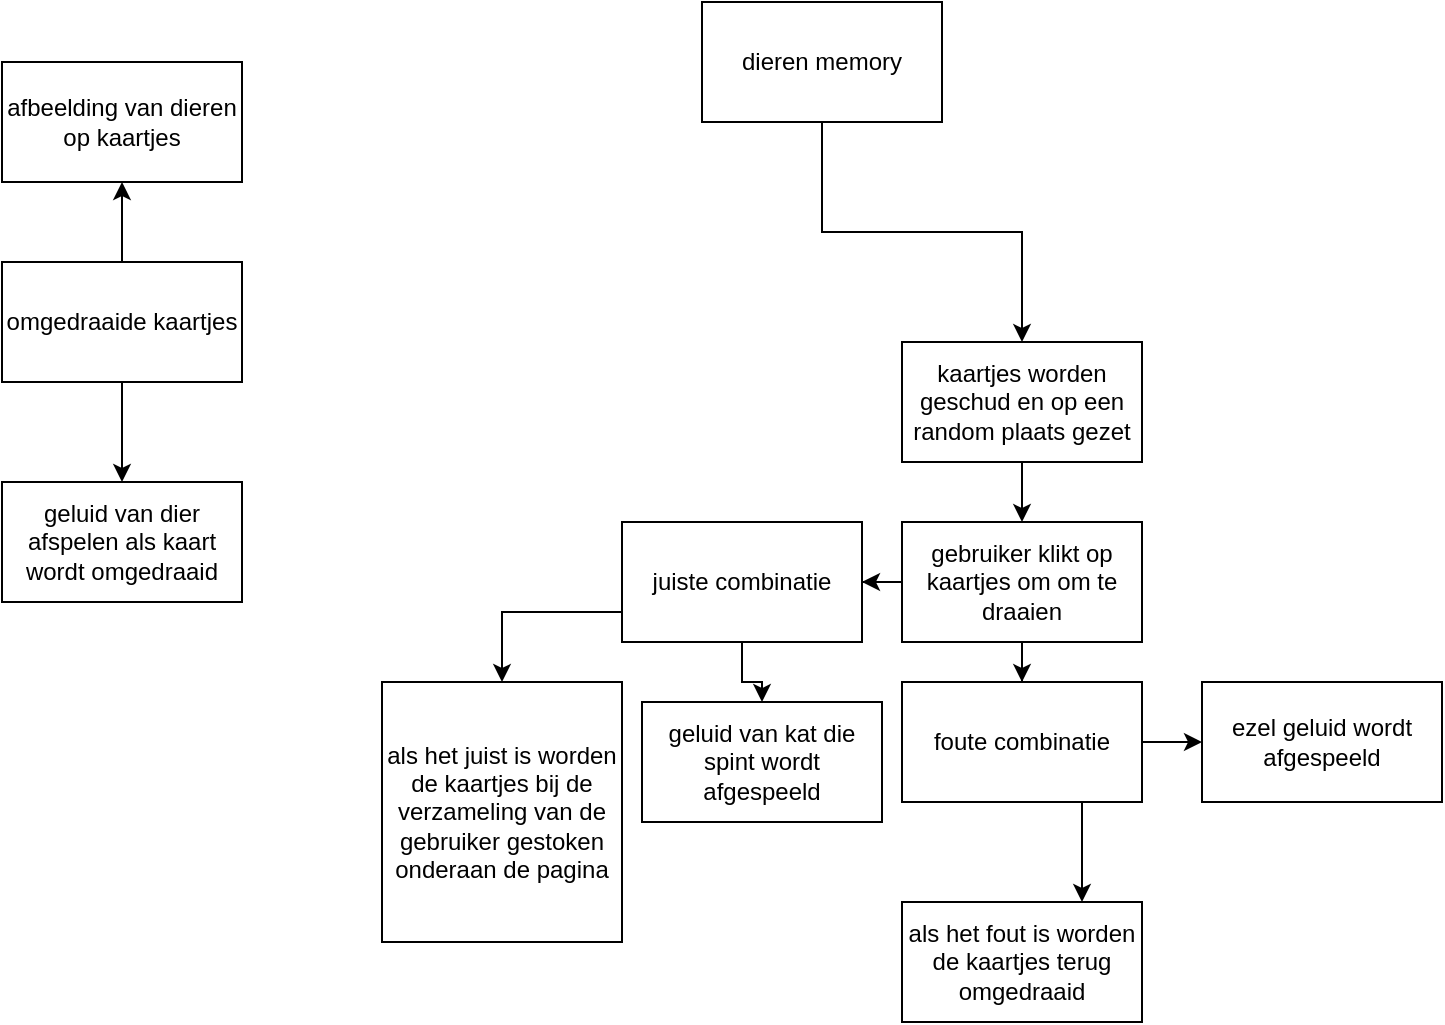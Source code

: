 <mxfile version="26.0.10">
  <diagram name="Pagina-1" id="3nllavdbQIHSaqIBzN0_">
    <mxGraphModel dx="836" dy="469" grid="1" gridSize="10" guides="1" tooltips="1" connect="1" arrows="1" fold="1" page="1" pageScale="1" pageWidth="827" pageHeight="1169" math="0" shadow="0">
      <root>
        <mxCell id="0" />
        <mxCell id="1" parent="0" />
        <mxCell id="ntcjfKkI45fizvCsekUN-3" value="" style="edgeStyle=orthogonalEdgeStyle;rounded=0;orthogonalLoop=1;jettySize=auto;html=1;" edge="1" parent="1" source="ntcjfKkI45fizvCsekUN-1" target="ntcjfKkI45fizvCsekUN-2">
          <mxGeometry relative="1" as="geometry" />
        </mxCell>
        <mxCell id="ntcjfKkI45fizvCsekUN-1" value="dieren memory" style="rounded=0;whiteSpace=wrap;html=1;" vertex="1" parent="1">
          <mxGeometry x="400" y="10" width="120" height="60" as="geometry" />
        </mxCell>
        <mxCell id="ntcjfKkI45fizvCsekUN-5" value="" style="edgeStyle=orthogonalEdgeStyle;rounded=0;orthogonalLoop=1;jettySize=auto;html=1;" edge="1" parent="1" source="ntcjfKkI45fizvCsekUN-2" target="ntcjfKkI45fizvCsekUN-4">
          <mxGeometry relative="1" as="geometry" />
        </mxCell>
        <mxCell id="ntcjfKkI45fizvCsekUN-2" value="kaartjes worden geschud en op een random plaats gezet" style="whiteSpace=wrap;html=1;rounded=0;" vertex="1" parent="1">
          <mxGeometry x="500" y="180" width="120" height="60" as="geometry" />
        </mxCell>
        <mxCell id="ntcjfKkI45fizvCsekUN-22" value="" style="edgeStyle=orthogonalEdgeStyle;rounded=0;orthogonalLoop=1;jettySize=auto;html=1;" edge="1" parent="1" source="ntcjfKkI45fizvCsekUN-4" target="ntcjfKkI45fizvCsekUN-21">
          <mxGeometry relative="1" as="geometry" />
        </mxCell>
        <mxCell id="ntcjfKkI45fizvCsekUN-24" value="" style="edgeStyle=orthogonalEdgeStyle;rounded=0;orthogonalLoop=1;jettySize=auto;html=1;" edge="1" parent="1" source="ntcjfKkI45fizvCsekUN-4" target="ntcjfKkI45fizvCsekUN-23">
          <mxGeometry relative="1" as="geometry" />
        </mxCell>
        <mxCell id="ntcjfKkI45fizvCsekUN-4" value="gebruiker klikt op kaartjes om om te draaien" style="whiteSpace=wrap;html=1;rounded=0;" vertex="1" parent="1">
          <mxGeometry x="500" y="270" width="120" height="60" as="geometry" />
        </mxCell>
        <mxCell id="ntcjfKkI45fizvCsekUN-6" value="als het fout is worden de kaartjes terug omgedraaid" style="whiteSpace=wrap;html=1;rounded=0;" vertex="1" parent="1">
          <mxGeometry x="500" y="460" width="120" height="60" as="geometry" />
        </mxCell>
        <mxCell id="ntcjfKkI45fizvCsekUN-8" value="als het juist is worden de kaartjes bij de verzameling van de gebruiker gestoken onderaan de pagina" style="whiteSpace=wrap;html=1;rounded=0;" vertex="1" parent="1">
          <mxGeometry x="240" y="350" width="120" height="130" as="geometry" />
        </mxCell>
        <mxCell id="ntcjfKkI45fizvCsekUN-18" value="" style="edgeStyle=orthogonalEdgeStyle;rounded=0;orthogonalLoop=1;jettySize=auto;html=1;" edge="1" parent="1" source="ntcjfKkI45fizvCsekUN-15" target="ntcjfKkI45fizvCsekUN-17">
          <mxGeometry relative="1" as="geometry" />
        </mxCell>
        <mxCell id="ntcjfKkI45fizvCsekUN-20" value="" style="edgeStyle=orthogonalEdgeStyle;rounded=0;orthogonalLoop=1;jettySize=auto;html=1;" edge="1" parent="1" source="ntcjfKkI45fizvCsekUN-15" target="ntcjfKkI45fizvCsekUN-19">
          <mxGeometry relative="1" as="geometry" />
        </mxCell>
        <mxCell id="ntcjfKkI45fizvCsekUN-15" value="omgedraaide kaartjes" style="whiteSpace=wrap;html=1;rounded=0;" vertex="1" parent="1">
          <mxGeometry x="50" y="140" width="120" height="60" as="geometry" />
        </mxCell>
        <mxCell id="ntcjfKkI45fizvCsekUN-17" value="afbeelding van dieren op kaartjes" style="whiteSpace=wrap;html=1;rounded=0;" vertex="1" parent="1">
          <mxGeometry x="50" y="40" width="120" height="60" as="geometry" />
        </mxCell>
        <mxCell id="ntcjfKkI45fizvCsekUN-19" value="geluid van dier afspelen als kaart wordt omgedraaid" style="whiteSpace=wrap;html=1;rounded=0;" vertex="1" parent="1">
          <mxGeometry x="50" y="250" width="120" height="60" as="geometry" />
        </mxCell>
        <mxCell id="ntcjfKkI45fizvCsekUN-26" style="edgeStyle=orthogonalEdgeStyle;rounded=0;orthogonalLoop=1;jettySize=auto;html=1;exitX=0.75;exitY=1;exitDx=0;exitDy=0;entryX=0.75;entryY=0;entryDx=0;entryDy=0;" edge="1" parent="1" source="ntcjfKkI45fizvCsekUN-21" target="ntcjfKkI45fizvCsekUN-6">
          <mxGeometry relative="1" as="geometry" />
        </mxCell>
        <mxCell id="ntcjfKkI45fizvCsekUN-28" value="" style="edgeStyle=orthogonalEdgeStyle;rounded=0;orthogonalLoop=1;jettySize=auto;html=1;" edge="1" parent="1" source="ntcjfKkI45fizvCsekUN-21" target="ntcjfKkI45fizvCsekUN-27">
          <mxGeometry relative="1" as="geometry" />
        </mxCell>
        <mxCell id="ntcjfKkI45fizvCsekUN-21" value="foute combinatie" style="whiteSpace=wrap;html=1;rounded=0;" vertex="1" parent="1">
          <mxGeometry x="500" y="350" width="120" height="60" as="geometry" />
        </mxCell>
        <mxCell id="ntcjfKkI45fizvCsekUN-25" style="edgeStyle=orthogonalEdgeStyle;rounded=0;orthogonalLoop=1;jettySize=auto;html=1;exitX=0;exitY=0.75;exitDx=0;exitDy=0;" edge="1" parent="1" source="ntcjfKkI45fizvCsekUN-23" target="ntcjfKkI45fizvCsekUN-8">
          <mxGeometry relative="1" as="geometry" />
        </mxCell>
        <mxCell id="ntcjfKkI45fizvCsekUN-30" value="" style="edgeStyle=orthogonalEdgeStyle;rounded=0;orthogonalLoop=1;jettySize=auto;html=1;" edge="1" parent="1" source="ntcjfKkI45fizvCsekUN-23" target="ntcjfKkI45fizvCsekUN-29">
          <mxGeometry relative="1" as="geometry" />
        </mxCell>
        <mxCell id="ntcjfKkI45fizvCsekUN-23" value="juiste combinatie" style="whiteSpace=wrap;html=1;rounded=0;" vertex="1" parent="1">
          <mxGeometry x="360" y="270" width="120" height="60" as="geometry" />
        </mxCell>
        <mxCell id="ntcjfKkI45fizvCsekUN-27" value="ezel geluid wordt afgespeeld" style="whiteSpace=wrap;html=1;rounded=0;" vertex="1" parent="1">
          <mxGeometry x="650" y="350" width="120" height="60" as="geometry" />
        </mxCell>
        <mxCell id="ntcjfKkI45fizvCsekUN-29" value="geluid van kat die spint wordt afgespeeld" style="whiteSpace=wrap;html=1;rounded=0;" vertex="1" parent="1">
          <mxGeometry x="370" y="360" width="120" height="60" as="geometry" />
        </mxCell>
      </root>
    </mxGraphModel>
  </diagram>
</mxfile>
